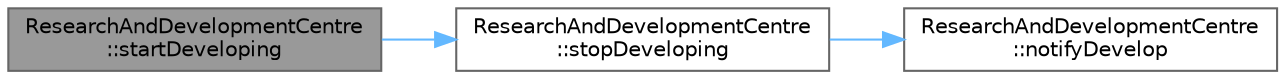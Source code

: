 digraph "ResearchAndDevelopmentCentre::startDeveloping"
{
 // LATEX_PDF_SIZE
  bgcolor="transparent";
  edge [fontname=Helvetica,fontsize=10,labelfontname=Helvetica,labelfontsize=10];
  node [fontname=Helvetica,fontsize=10,shape=box,height=0.2,width=0.4];
  rankdir="LR";
  Node1 [label="ResearchAndDevelopmentCentre\l::startDeveloping",height=0.2,width=0.4,color="gray40", fillcolor="grey60", style="filled", fontcolor="black",tooltip=" "];
  Node1 -> Node2 [color="steelblue1",style="solid"];
  Node2 [label="ResearchAndDevelopmentCentre\l::stopDeveloping",height=0.2,width=0.4,color="grey40", fillcolor="white", style="filled",URL="$class_research_and_development_centre.html#a3958db0b7326aa3445ca78d858beddac",tooltip=" "];
  Node2 -> Node3 [color="steelblue1",style="solid"];
  Node3 [label="ResearchAndDevelopmentCentre\l::notifyDevelop",height=0.2,width=0.4,color="grey40", fillcolor="white", style="filled",URL="$class_research_and_development_centre.html#a586bdddf08acd7d03f37b9eb5a213776",tooltip=" "];
}
